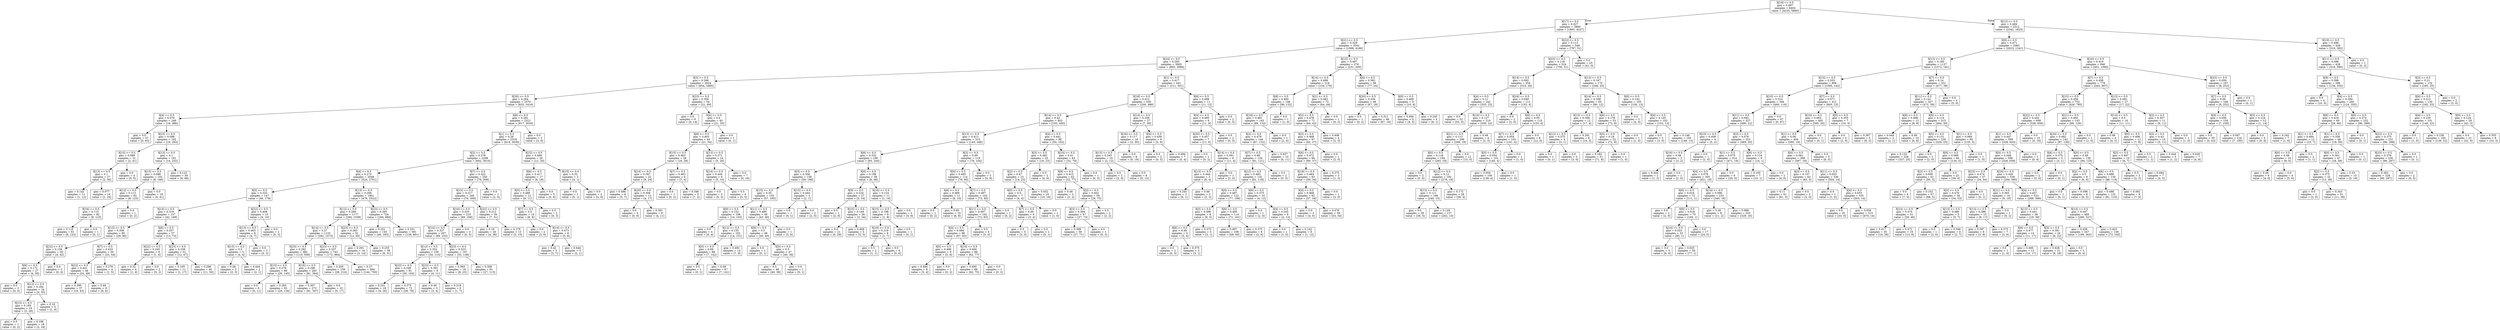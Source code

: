 digraph Tree {
node [shape=box] ;
0 [label="X[19] <= 0.5\ngini = 0.487\nsamples = 6402\nvalue = [4235, 5860]"] ;
1 [label="X[17] <= 0.5\ngini = 0.427\nsamples = 3890\nvalue = [1893, 4237]"] ;
0 -> 1 [labeldistance=2.5, labelangle=45, headlabel="True"] ;
2 [label="X[21] <= 0.5\ngini = 0.329\nsamples = 3341\nvalue = [1096, 4186]"] ;
1 -> 2 ;
3 [label="X[24] <= 0.5\ngini = 0.293\nsamples = 3065\nvalue = [865, 3986]"] ;
2 -> 3 ;
4 [label="X[3] <= 0.5\ngini = 0.266\nsamples = 2624\nvalue = [654, 3485]"] ;
3 -> 4 ;
5 [label="X[20] <= 0.5\ngini = 0.264\nsamples = 2570\nvalue = [633, 3416]"] ;
4 -> 5 ;
6 [label="X[4] <= 0.5\ngini = 0.076\nsamples = 249\nvalue = [16, 386]"] ;
5 -> 6 ;
7 [label="gini = 0.0\nsamples = 57\nvalue = [0, 93]"] ;
6 -> 7 ;
8 [label="X[23] <= 0.5\ngini = 0.098\nsamples = 192\nvalue = [16, 293]"] ;
6 -> 8 ;
9 [label="X[15] <= 0.5\ngini = 0.089\nsamples = 31\nvalue = [2, 41]"] ;
8 -> 9 ;
10 [label="X[13] <= 0.5\ngini = 0.1\nsamples = 27\nvalue = [2, 36]"] ;
9 -> 10 ;
11 [label="gini = 0.142\nsamples = 11\nvalue = [1, 12]"] ;
10 -> 11 ;
12 [label="gini = 0.077\nsamples = 16\nvalue = [1, 24]"] ;
10 -> 12 ;
13 [label="gini = 0.0\nsamples = 4\nvalue = [0, 5]"] ;
9 -> 13 ;
14 [label="X[13] <= 0.5\ngini = 0.1\nsamples = 161\nvalue = [14, 252]"] ;
8 -> 14 ;
15 [label="X[15] <= 0.5\ngini = 0.088\nsamples = 102\nvalue = [8, 166]"] ;
14 -> 15 ;
16 [label="X[12] <= 0.5\ngini = 0.113\nsamples = 83\nvalue = [8, 125]"] ;
15 -> 16 ;
17 [label="X[16] <= 0.5\ngini = 0.115\nsamples = 82\nvalue = [8, 123]"] ;
16 -> 17 ;
18 [label="gini = 0.116\nsamples = 81\nvalue = [8, 122]"] ;
17 -> 18 ;
19 [label="gini = 0.0\nsamples = 1\nvalue = [0, 1]"] ;
17 -> 19 ;
20 [label="gini = 0.0\nsamples = 1\nvalue = [0, 2]"] ;
16 -> 20 ;
21 [label="gini = 0.0\nsamples = 19\nvalue = [0, 41]"] ;
15 -> 21 ;
22 [label="gini = 0.122\nsamples = 59\nvalue = [6, 86]"] ;
14 -> 22 ;
23 [label="X[8] <= 0.5\ngini = 0.281\nsamples = 2321\nvalue = [617, 3030]"] ;
5 -> 23 ;
24 [label="X[1] <= 0.5\ngini = 0.28\nsamples = 2318\nvalue = [614, 3030]"] ;
23 -> 24 ;
25 [label="X[2] <= 0.5\ngini = 0.278\nsamples = 2298\nvalue = [602, 3010]"] ;
24 -> 25 ;
26 [label="X[4] <= 0.5\ngini = 0.272\nsamples = 2048\nvalue = [524, 2701]"] ;
25 -> 26 ;
27 [label="X[5] <= 0.5\ngini = 0.325\nsamples = 147\nvalue = [46, 179]"] ;
26 -> 27 ;
28 [label="X[14] <= 0.5\ngini = 0.319\nsamples = 137\nvalue = [42, 169]"] ;
27 -> 28 ;
29 [label="X[13] <= 0.5\ngini = 0.356\nsamples = 80\nvalue = [29, 96]"] ;
28 -> 29 ;
30 [label="X[22] <= 0.5\ngini = 0.159\nsamples = 30\nvalue = [4, 42]"] ;
29 -> 30 ;
31 [label="X[6] <= 0.5\ngini = 0.172\nsamples = 27\nvalue = [4, 38]"] ;
30 -> 31 ;
32 [label="gini = 0.0\nsamples = 3\nvalue = [0, 3]"] ;
31 -> 32 ;
33 [label="X[12] <= 0.5\ngini = 0.184\nsamples = 24\nvalue = [4, 35]"] ;
31 -> 33 ;
34 [label="X[15] <= 0.5\ngini = 0.185\nsamples = 19\nvalue = [3, 26]"] ;
33 -> 34 ;
35 [label="gini = 0.0\nsamples = 1\nvalue = [0, 2]"] ;
34 -> 35 ;
36 [label="gini = 0.198\nsamples = 18\nvalue = [3, 24]"] ;
34 -> 36 ;
37 [label="gini = 0.18\nsamples = 5\nvalue = [1, 9]"] ;
33 -> 37 ;
38 [label="gini = 0.0\nsamples = 3\nvalue = [0, 4]"] ;
30 -> 38 ;
39 [label="X[7] <= 0.5\ngini = 0.433\nsamples = 50\nvalue = [25, 54]"] ;
29 -> 39 ;
40 [label="X[22] <= 0.5\ngini = 0.441\nsamples = 46\nvalue = [24, 49]"] ;
39 -> 40 ;
41 [label="gini = 0.395\nsamples = 37\nvalue = [16, 43]"] ;
40 -> 41 ;
42 [label="gini = 0.49\nsamples = 9\nvalue = [8, 6]"] ;
40 -> 42 ;
43 [label="gini = 0.278\nsamples = 4\nvalue = [1, 5]"] ;
39 -> 43 ;
44 [label="X[6] <= 0.5\ngini = 0.257\nsamples = 57\nvalue = [13, 73]"] ;
28 -> 44 ;
45 [label="X[22] <= 0.5\ngini = 0.245\nsamples = 6\nvalue = [1, 6]"] ;
44 -> 45 ;
46 [label="gini = 0.32\nsamples = 4\nvalue = [1, 4]"] ;
45 -> 46 ;
47 [label="gini = 0.0\nsamples = 2\nvalue = [0, 2]"] ;
45 -> 47 ;
48 [label="X[23] <= 0.5\ngini = 0.258\nsamples = 51\nvalue = [12, 67]"] ;
44 -> 48 ;
49 [label="gini = 0.105\nsamples = 11\nvalue = [1, 17]"] ;
48 -> 49 ;
50 [label="gini = 0.296\nsamples = 40\nvalue = [11, 50]"] ;
48 -> 50 ;
51 [label="X[22] <= 0.5\ngini = 0.408\nsamples = 10\nvalue = [4, 10]"] ;
27 -> 51 ;
52 [label="X[13] <= 0.5\ngini = 0.463\nsamples = 8\nvalue = [4, 7]"] ;
51 -> 52 ;
53 [label="X[15] <= 0.5\ngini = 0.5\nsamples = 5\nvalue = [4, 4]"] ;
52 -> 53 ;
54 [label="gini = 0.48\nsamples = 3\nvalue = [2, 3]"] ;
53 -> 54 ;
55 [label="gini = 0.444\nsamples = 2\nvalue = [2, 1]"] ;
53 -> 55 ;
56 [label="gini = 0.0\nsamples = 3\nvalue = [0, 3]"] ;
52 -> 56 ;
57 [label="gini = 0.0\nsamples = 2\nvalue = [0, 3]"] ;
51 -> 57 ;
58 [label="X[13] <= 0.5\ngini = 0.268\nsamples = 1901\nvalue = [478, 2522]"] ;
26 -> 58 ;
59 [label="X[12] <= 0.5\ngini = 0.269\nsamples = 1177\nvalue = [294, 1538]"] ;
58 -> 59 ;
60 [label="X[14] <= 0.5\ngini = 0.27\nsamples = 1125\nvalue = [282, 1473]"] ;
59 -> 60 ;
61 [label="X[23] <= 0.5\ngini = 0.292\nsamples = 382\nvalue = [110, 509]"] ;
60 -> 61 ;
62 [label="X[15] <= 0.5\ngini = 0.278\nsamples = 99\nvalue = [29, 145]"] ;
61 -> 62 ;
63 [label="gini = 0.0\nsamples = 6\nvalue = [0, 11]"] ;
62 -> 63 ;
64 [label="gini = 0.293\nsamples = 93\nvalue = [29, 134]"] ;
62 -> 64 ;
65 [label="X[16] <= 0.5\ngini = 0.298\nsamples = 283\nvalue = [81, 364]"] ;
61 -> 65 ;
66 [label="gini = 0.307\nsamples = 273\nvalue = [81, 347]"] ;
65 -> 66 ;
67 [label="gini = 0.0\nsamples = 10\nvalue = [0, 17]"] ;
65 -> 67 ;
68 [label="X[23] <= 0.5\ngini = 0.257\nsamples = 743\nvalue = [172, 964]"] ;
60 -> 68 ;
69 [label="gini = 0.205\nsamples = 159\nvalue = [28, 214]"] ;
68 -> 69 ;
70 [label="gini = 0.27\nsamples = 584\nvalue = [144, 750]"] ;
68 -> 70 ;
71 [label="X[23] <= 0.5\ngini = 0.263\nsamples = 52\nvalue = [12, 65]"] ;
59 -> 71 ;
72 [label="gini = 0.291\nsamples = 14\nvalue = [3, 14]"] ;
71 -> 72 ;
73 [label="gini = 0.255\nsamples = 38\nvalue = [9, 51]"] ;
71 -> 73 ;
74 [label="X[23] <= 0.5\ngini = 0.265\nsamples = 724\nvalue = [184, 984]"] ;
58 -> 74 ;
75 [label="gini = 0.321\nsamples = 143\nvalue = [46, 183]"] ;
74 -> 75 ;
76 [label="gini = 0.251\nsamples = 581\nvalue = [138, 801]"] ;
74 -> 76 ;
77 [label="X[7] <= 0.5\ngini = 0.322\nsamples = 250\nvalue = [78, 309]"] ;
25 -> 77 ;
78 [label="X[15] <= 0.5\ngini = 0.317\nsamples = 249\nvalue = [76, 309]"] ;
77 -> 78 ;
79 [label="X[16] <= 0.5\ngini = 0.333\nsamples = 210\nvalue = [69, 258]"] ;
78 -> 79 ;
80 [label="X[14] <= 0.5\ngini = 0.337\nsamples = 207\nvalue = [69, 253]"] ;
79 -> 80 ;
81 [label="X[12] <= 0.5\ngini = 0.352\nsamples = 100\nvalue = [34, 115]"] ;
80 -> 81 ;
82 [label="X[23] <= 0.5\ngini = 0.348\nsamples = 91\nvalue = [30, 104]"] ;
81 -> 82 ;
83 [label="gini = 0.231\nsamples = 18\nvalue = [4, 26]"] ;
82 -> 83 ;
84 [label="gini = 0.375\nsamples = 73\nvalue = [26, 78]"] ;
82 -> 84 ;
85 [label="X[23] <= 0.5\ngini = 0.391\nsamples = 9\nvalue = [4, 11]"] ;
81 -> 85 ;
86 [label="gini = 0.49\nsamples = 3\nvalue = [3, 4]"] ;
85 -> 86 ;
87 [label="gini = 0.219\nsamples = 6\nvalue = [1, 7]"] ;
85 -> 87 ;
88 [label="X[23] <= 0.5\ngini = 0.323\nsamples = 107\nvalue = [35, 138]"] ;
80 -> 88 ;
89 [label="gini = 0.383\nsamples = 16\nvalue = [8, 23]"] ;
88 -> 89 ;
90 [label="gini = 0.308\nsamples = 91\nvalue = [27, 115]"] ;
88 -> 90 ;
91 [label="gini = 0.0\nsamples = 3\nvalue = [0, 5]"] ;
79 -> 91 ;
92 [label="X[22] <= 0.5\ngini = 0.212\nsamples = 39\nvalue = [7, 51]"] ;
78 -> 92 ;
93 [label="gini = 0.18\nsamples = 26\nvalue = [4, 36]"] ;
92 -> 93 ;
94 [label="gini = 0.278\nsamples = 13\nvalue = [3, 15]"] ;
92 -> 94 ;
95 [label="gini = 0.0\nsamples = 1\nvalue = [2, 0]"] ;
77 -> 95 ;
96 [label="X[22] <= 0.5\ngini = 0.469\nsamples = 20\nvalue = [12, 20]"] ;
24 -> 96 ;
97 [label="X[6] <= 0.5\ngini = 0.417\nsamples = 17\nvalue = [8, 19]"] ;
96 -> 97 ;
98 [label="X[5] <= 0.5\ngini = 0.488\nsamples = 12\nvalue = [8, 11]"] ;
97 -> 98 ;
99 [label="X[7] <= 0.5\ngini = 0.5\nsamples = 10\nvalue = [8, 8]"] ;
98 -> 99 ;
100 [label="gini = 0.0\nsamples = 2\nvalue = [3, 0]"] ;
99 -> 100 ;
101 [label="X[14] <= 0.5\ngini = 0.473\nsamples = 8\nvalue = [5, 8]"] ;
99 -> 101 ;
102 [label="gini = 0.42\nsamples = 5\nvalue = [3, 7]"] ;
101 -> 102 ;
103 [label="gini = 0.444\nsamples = 3\nvalue = [2, 1]"] ;
101 -> 103 ;
104 [label="gini = 0.0\nsamples = 2\nvalue = [0, 3]"] ;
98 -> 104 ;
105 [label="gini = 0.0\nsamples = 5\nvalue = [0, 8]"] ;
97 -> 105 ;
106 [label="X[15] <= 0.5\ngini = 0.32\nsamples = 3\nvalue = [4, 1]"] ;
96 -> 106 ;
107 [label="gini = 0.0\nsamples = 1\nvalue = [0, 1]"] ;
106 -> 107 ;
108 [label="gini = 0.0\nsamples = 2\nvalue = [4, 0]"] ;
106 -> 108 ;
109 [label="gini = 0.0\nsamples = 3\nvalue = [3, 0]"] ;
23 -> 109 ;
110 [label="X[23] <= 0.5\ngini = 0.358\nsamples = 54\nvalue = [21, 69]"] ;
4 -> 110 ;
111 [label="gini = 0.0\nsamples = 9\nvalue = [0, 14]"] ;
110 -> 111 ;
112 [label="X[4] <= 0.5\ngini = 0.4\nsamples = 45\nvalue = [21, 55]"] ;
110 -> 112 ;
113 [label="X[6] <= 0.5\ngini = 0.403\nsamples = 44\nvalue = [21, 54]"] ;
112 -> 113 ;
114 [label="X[15] <= 0.5\ngini = 0.463\nsamples = 28\nvalue = [16, 28]"] ;
113 -> 114 ;
115 [label="X[14] <= 0.5\ngini = 0.397\nsamples = 22\nvalue = [9, 24]"] ;
114 -> 115 ;
116 [label="gini = 0.486\nsamples = 9\nvalue = [5, 7]"] ;
115 -> 116 ;
117 [label="X[20] <= 0.5\ngini = 0.308\nsamples = 13\nvalue = [4, 17]"] ;
115 -> 117 ;
118 [label="gini = 0.0\nsamples = 4\nvalue = [0, 6]"] ;
117 -> 118 ;
119 [label="gini = 0.391\nsamples = 9\nvalue = [4, 11]"] ;
117 -> 119 ;
120 [label="X[7] <= 0.5\ngini = 0.463\nsamples = 6\nvalue = [7, 4]"] ;
114 -> 120 ;
121 [label="gini = 0.0\nsamples = 1\nvalue = [0, 2]"] ;
120 -> 121 ;
122 [label="gini = 0.346\nsamples = 5\nvalue = [7, 2]"] ;
120 -> 122 ;
123 [label="X[13] <= 0.5\ngini = 0.271\nsamples = 16\nvalue = [5, 26]"] ;
113 -> 123 ;
124 [label="X[14] <= 0.5\ngini = 0.444\nsamples = 9\nvalue = [5, 10]"] ;
123 -> 124 ;
125 [label="gini = 0.0\nsamples = 3\nvalue = [0, 5]"] ;
124 -> 125 ;
126 [label="gini = 0.5\nsamples = 6\nvalue = [5, 5]"] ;
124 -> 126 ;
127 [label="gini = 0.0\nsamples = 7\nvalue = [0, 16]"] ;
123 -> 127 ;
128 [label="gini = 0.0\nsamples = 1\nvalue = [0, 1]"] ;
112 -> 128 ;
129 [label="X[1] <= 0.5\ngini = 0.417\nsamples = 441\nvalue = [211, 501]"] ;
3 -> 129 ;
130 [label="X[18] <= 0.5\ngini = 0.412\nsamples = 430\nvalue = [200, 489]"] ;
129 -> 130 ;
131 [label="X[14] <= 0.5\ngini = 0.42\nsamples = 403\nvalue = [193, 450]"] ;
130 -> 131 ;
132 [label="X[13] <= 0.5\ngini = 0.413\nsamples = 315\nvalue = [143, 348]"] ;
131 -> 132 ;
133 [label="X[6] <= 0.5\ngini = 0.332\nsamples = 196\nvalue = [65, 244]"] ;
132 -> 133 ;
134 [label="X[3] <= 0.5\ngini = 0.356\nsamples = 158\nvalue = [59, 196]"] ;
133 -> 134 ;
135 [label="X[15] <= 0.5\ngini = 0.35\nsamples = 155\nvalue = [57, 195]"] ;
134 -> 135 ;
136 [label="X[9] <= 0.5\ngini = 0.152\nsamples = 106\nvalue = [14, 155]"] ;
135 -> 136 ;
137 [label="gini = 0.0\nsamples = 4\nvalue = [0, 4]"] ;
136 -> 137 ;
138 [label="X[12] <= 0.5\ngini = 0.155\nsamples = 102\nvalue = [14, 151]"] ;
136 -> 138 ;
139 [label="X[0] <= 0.5\ngini = 0.09\nsamples = 88\nvalue = [7, 142]"] ;
138 -> 139 ;
140 [label="gini = 0.0\nsamples = 1\nvalue = [0, 1]"] ;
139 -> 140 ;
141 [label="gini = 0.09\nsamples = 87\nvalue = [7, 141]"] ;
139 -> 141 ;
142 [label="gini = 0.492\nsamples = 14\nvalue = [7, 9]"] ;
138 -> 142 ;
143 [label="X[11] <= 0.5\ngini = 0.499\nsamples = 49\nvalue = [43, 40]"] ;
135 -> 143 ;
144 [label="X[9] <= 0.5\ngini = 0.5\nsamples = 48\nvalue = [40, 40]"] ;
143 -> 144 ;
145 [label="gini = 0.0\nsamples = 1\nvalue = [0, 1]"] ;
144 -> 145 ;
146 [label="X[5] <= 0.5\ngini = 0.5\nsamples = 47\nvalue = [40, 39]"] ;
144 -> 146 ;
147 [label="gini = 0.5\nsamples = 46\nvalue = [40, 38]"] ;
146 -> 147 ;
148 [label="gini = 0.0\nsamples = 1\nvalue = [0, 1]"] ;
146 -> 148 ;
149 [label="gini = 0.0\nsamples = 1\nvalue = [3, 0]"] ;
143 -> 149 ;
150 [label="X[15] <= 0.5\ngini = 0.444\nsamples = 3\nvalue = [2, 1]"] ;
134 -> 150 ;
151 [label="gini = 0.0\nsamples = 1\nvalue = [0, 1]"] ;
150 -> 151 ;
152 [label="gini = 0.0\nsamples = 2\nvalue = [2, 0]"] ;
150 -> 152 ;
153 [label="X[0] <= 0.5\ngini = 0.198\nsamples = 38\nvalue = [6, 48]"] ;
133 -> 153 ;
154 [label="X[9] <= 0.5\ngini = 0.224\nsamples = 27\nvalue = [5, 34]"] ;
153 -> 154 ;
155 [label="gini = 0.0\nsamples = 1\nvalue = [2, 0]"] ;
154 -> 155 ;
156 [label="X[15] <= 0.5\ngini = 0.149\nsamples = 26\nvalue = [3, 34]"] ;
154 -> 156 ;
157 [label="gini = 0.0\nsamples = 21\nvalue = [0, 29]"] ;
156 -> 157 ;
158 [label="gini = 0.469\nsamples = 5\nvalue = [3, 5]"] ;
156 -> 158 ;
159 [label="X[10] <= 0.5\ngini = 0.124\nsamples = 11\nvalue = [1, 14]"] ;
153 -> 159 ;
160 [label="X[15] <= 0.5\ngini = 0.198\nsamples = 9\nvalue = [1, 8]"] ;
159 -> 160 ;
161 [label="X[16] <= 0.5\ngini = 0.219\nsamples = 8\nvalue = [1, 7]"] ;
160 -> 161 ;
162 [label="gini = 0.5\nsamples = 2\nvalue = [1, 1]"] ;
161 -> 162 ;
163 [label="gini = 0.0\nsamples = 6\nvalue = [0, 6]"] ;
161 -> 163 ;
164 [label="gini = 0.0\nsamples = 1\nvalue = [0, 1]"] ;
160 -> 164 ;
165 [label="gini = 0.0\nsamples = 2\nvalue = [0, 6]"] ;
159 -> 165 ;
166 [label="X[3] <= 0.5\ngini = 0.49\nsamples = 119\nvalue = [78, 104]"] ;
132 -> 166 ;
167 [label="X[0] <= 0.5\ngini = 0.495\nsamples = 114\nvalue = [78, 95]"] ;
166 -> 167 ;
168 [label="X[6] <= 0.5\ngini = 0.469\nsamples = 11\nvalue = [6, 10]"] ;
167 -> 168 ;
169 [label="gini = 0.0\nsamples = 1\nvalue = [0, 2]"] ;
168 -> 169 ;
170 [label="gini = 0.49\nsamples = 10\nvalue = [6, 8]"] ;
168 -> 170 ;
171 [label="X[7] <= 0.5\ngini = 0.497\nsamples = 103\nvalue = [72, 85]"] ;
167 -> 171 ;
172 [label="X[11] <= 0.5\ngini = 0.497\nsamples = 102\nvalue = [72, 83]"] ;
171 -> 172 ;
173 [label="X[4] <= 0.5\ngini = 0.494\nsamples = 98\nvalue = [67, 83]"] ;
172 -> 173 ;
174 [label="X[5] <= 0.5\ngini = 0.496\nsamples = 9\nvalue = [5, 6]"] ;
173 -> 174 ;
175 [label="gini = 0.494\nsamples = 8\nvalue = [5, 4]"] ;
174 -> 175 ;
176 [label="gini = 0.0\nsamples = 1\nvalue = [0, 2]"] ;
174 -> 176 ;
177 [label="X[10] <= 0.5\ngini = 0.494\nsamples = 89\nvalue = [62, 77]"] ;
173 -> 177 ;
178 [label="gini = 0.495\nsamples = 88\nvalue = [62, 75]"] ;
177 -> 178 ;
179 [label="gini = 0.0\nsamples = 1\nvalue = [0, 2]"] ;
177 -> 179 ;
180 [label="gini = 0.0\nsamples = 4\nvalue = [5, 0]"] ;
172 -> 180 ;
181 [label="gini = 0.0\nsamples = 1\nvalue = [0, 2]"] ;
171 -> 181 ;
182 [label="gini = 0.0\nsamples = 5\nvalue = [0, 9]"] ;
166 -> 182 ;
183 [label="X[4] <= 0.5\ngini = 0.441\nsamples = 88\nvalue = [50, 102]"] ;
131 -> 183 ;
184 [label="X[3] <= 0.5\ngini = 0.493\nsamples = 25\nvalue = [18, 23]"] ;
183 -> 184 ;
185 [label="X[2] <= 0.5\ngini = 0.47\nsamples = 23\nvalue = [14, 23]"] ;
184 -> 185 ;
186 [label="X[5] <= 0.5\ngini = 0.5\nsamples = 7\nvalue = [4, 4]"] ;
185 -> 186 ;
187 [label="X[7] <= 0.5\ngini = 0.49\nsamples = 6\nvalue = [3, 4]"] ;
186 -> 187 ;
188 [label="gini = 0.5\nsamples = 5\nvalue = [3, 3]"] ;
187 -> 188 ;
189 [label="gini = 0.0\nsamples = 1\nvalue = [0, 1]"] ;
187 -> 189 ;
190 [label="gini = 0.0\nsamples = 1\nvalue = [1, 0]"] ;
186 -> 190 ;
191 [label="gini = 0.452\nsamples = 16\nvalue = [10, 19]"] ;
185 -> 191 ;
192 [label="gini = 0.0\nsamples = 2\nvalue = [4, 0]"] ;
184 -> 192 ;
193 [label="X[10] <= 0.5\ngini = 0.41\nsamples = 63\nvalue = [32, 79]"] ;
183 -> 193 ;
194 [label="X[9] <= 0.5\ngini = 0.415\nsamples = 62\nvalue = [32, 77]"] ;
193 -> 194 ;
195 [label="gini = 0.48\nsamples = 3\nvalue = [3, 2]"] ;
194 -> 195 ;
196 [label="X[2] <= 0.5\ngini = 0.402\nsamples = 59\nvalue = [29, 75]"] ;
194 -> 196 ;
197 [label="X[3] <= 0.5\ngini = 0.394\nsamples = 57\nvalue = [27, 73]"] ;
196 -> 197 ;
198 [label="gini = 0.399\nsamples = 56\nvalue = [27, 71]"] ;
197 -> 198 ;
199 [label="gini = 0.0\nsamples = 1\nvalue = [0, 2]"] ;
197 -> 199 ;
200 [label="gini = 0.5\nsamples = 2\nvalue = [2, 2]"] ;
196 -> 200 ;
201 [label="gini = 0.0\nsamples = 1\nvalue = [0, 2]"] ;
193 -> 201 ;
202 [label="X[14] <= 0.5\ngini = 0.258\nsamples = 27\nvalue = [7, 39]"] ;
130 -> 202 ;
203 [label="X[16] <= 0.5\ngini = 0.117\nsamples = 18\nvalue = [2, 30]"] ;
202 -> 203 ;
204 [label="X[13] <= 0.5\ngini = 0.245\nsamples = 10\nvalue = [2, 12]"] ;
203 -> 204 ;
205 [label="gini = 0.0\nsamples = 2\nvalue = [2, 0]"] ;
204 -> 205 ;
206 [label="gini = 0.0\nsamples = 8\nvalue = [0, 12]"] ;
204 -> 206 ;
207 [label="gini = 0.0\nsamples = 8\nvalue = [0, 18]"] ;
203 -> 207 ;
208 [label="X[4] <= 0.5\ngini = 0.459\nsamples = 9\nvalue = [5, 9]"] ;
202 -> 208 ;
209 [label="gini = 0.0\nsamples = 2\nvalue = [0, 5]"] ;
208 -> 209 ;
210 [label="gini = 0.494\nsamples = 7\nvalue = [5, 4]"] ;
208 -> 210 ;
211 [label="X[6] <= 0.5\ngini = 0.499\nsamples = 11\nvalue = [11, 12]"] ;
129 -> 211 ;
212 [label="X[4] <= 0.5\ngini = 0.495\nsamples = 9\nvalue = [11, 9]"] ;
211 -> 212 ;
213 [label="X[20] <= 0.5\ngini = 0.457\nsamples = 7\nvalue = [11, 6]"] ;
212 -> 213 ;
214 [label="gini = 0.0\nsamples = 1\nvalue = [0, 2]"] ;
213 -> 214 ;
215 [label="X[14] <= 0.5\ngini = 0.391\nsamples = 6\nvalue = [11, 4]"] ;
213 -> 215 ;
216 [label="X[13] <= 0.5\ngini = 0.444\nsamples = 5\nvalue = [8, 4]"] ;
215 -> 216 ;
217 [label="gini = 0.245\nsamples = 3\nvalue = [6, 1]"] ;
216 -> 217 ;
218 [label="gini = 0.48\nsamples = 2\nvalue = [2, 3]"] ;
216 -> 218 ;
219 [label="gini = 0.0\nsamples = 1\nvalue = [3, 0]"] ;
215 -> 219 ;
220 [label="gini = 0.0\nsamples = 2\nvalue = [0, 3]"] ;
212 -> 220 ;
221 [label="gini = 0.0\nsamples = 2\nvalue = [0, 3]"] ;
211 -> 221 ;
222 [label="X[15] <= 0.5\ngini = 0.497\nsamples = 276\nvalue = [231, 200]"] ;
2 -> 222 ;
223 [label="X[14] <= 0.5\ngini = 0.498\nsamples = 218\nvalue = [154, 176]"] ;
222 -> 223 ;
224 [label="X[8] <= 0.5\ngini = 0.482\nsamples = 146\nvalue = [90, 132]"] ;
223 -> 224 ;
225 [label="X[18] <= 0.5\ngini = 0.481\nsamples = 145\nvalue = [89, 132]"] ;
224 -> 225 ;
226 [label="X[2] <= 0.5\ngini = 0.479\nsamples = 144\nvalue = [87, 132]"] ;
225 -> 226 ;
227 [label="X[7] <= 0.5\ngini = 0.48\nsamples = 134\nvalue = [81, 121]"] ;
226 -> 227 ;
228 [label="X[12] <= 0.5\ngini = 0.483\nsamples = 132\nvalue = [81, 118]"] ;
227 -> 228 ;
229 [label="X[0] <= 0.5\ngini = 0.487\nsamples = 122\nvalue = [77, 106]"] ;
228 -> 229 ;
230 [label="X[3] <= 0.5\ngini = 0.496\nsamples = 8\nvalue = [6, 5]"] ;
229 -> 230 ;
231 [label="X[6] <= 0.5\ngini = 0.49\nsamples = 5\nvalue = [3, 4]"] ;
230 -> 231 ;
232 [label="gini = 0.0\nsamples = 2\nvalue = [0, 3]"] ;
231 -> 232 ;
233 [label="gini = 0.375\nsamples = 3\nvalue = [3, 1]"] ;
231 -> 233 ;
234 [label="gini = 0.375\nsamples = 3\nvalue = [3, 1]"] ;
230 -> 234 ;
235 [label="X[6] <= 0.5\ngini = 0.485\nsamples = 114\nvalue = [71, 101]"] ;
229 -> 235 ;
236 [label="gini = 0.487\nsamples = 108\nvalue = [69, 95]"] ;
235 -> 236 ;
237 [label="gini = 0.375\nsamples = 6\nvalue = [2, 6]"] ;
235 -> 237 ;
238 [label="X[0] <= 0.5\ngini = 0.375\nsamples = 10\nvalue = [4, 12]"] ;
228 -> 238 ;
239 [label="gini = 0.0\nsamples = 1\nvalue = [2, 0]"] ;
238 -> 239 ;
240 [label="X[4] <= 0.5\ngini = 0.245\nsamples = 9\nvalue = [2, 12]"] ;
238 -> 240 ;
241 [label="gini = 0.0\nsamples = 1\nvalue = [1, 0]"] ;
240 -> 241 ;
242 [label="gini = 0.142\nsamples = 8\nvalue = [1, 12]"] ;
240 -> 242 ;
243 [label="gini = 0.0\nsamples = 2\nvalue = [0, 3]"] ;
227 -> 243 ;
244 [label="gini = 0.457\nsamples = 10\nvalue = [6, 11]"] ;
226 -> 244 ;
245 [label="gini = 0.0\nsamples = 1\nvalue = [2, 0]"] ;
225 -> 245 ;
246 [label="gini = 0.0\nsamples = 1\nvalue = [1, 0]"] ;
224 -> 246 ;
247 [label="X[1] <= 0.5\ngini = 0.483\nsamples = 72\nvalue = [64, 44]"] ;
223 -> 247 ;
248 [label="X[2] <= 0.5\ngini = 0.478\nsamples = 71\nvalue = [64, 42]"] ;
247 -> 248 ;
249 [label="X[3] <= 0.5\ngini = 0.468\nsamples = 67\nvalue = [62, 37]"] ;
248 -> 249 ;
250 [label="X[6] <= 0.5\ngini = 0.472\nsamples = 66\nvalue = [60, 37]"] ;
249 -> 250 ;
251 [label="X[18] <= 0.5\ngini = 0.464\nsamples = 63\nvalue = [59, 34]"] ;
250 -> 251 ;
252 [label="X[4] <= 0.5\ngini = 0.468\nsamples = 62\nvalue = [57, 34]"] ;
251 -> 252 ;
253 [label="gini = 0.0\nsamples = 3\nvalue = [4, 0]"] ;
252 -> 253 ;
254 [label="gini = 0.476\nsamples = 59\nvalue = [53, 34]"] ;
252 -> 254 ;
255 [label="gini = 0.0\nsamples = 1\nvalue = [2, 0]"] ;
251 -> 255 ;
256 [label="gini = 0.375\nsamples = 3\nvalue = [1, 3]"] ;
250 -> 256 ;
257 [label="gini = 0.0\nsamples = 1\nvalue = [2, 0]"] ;
249 -> 257 ;
258 [label="gini = 0.408\nsamples = 4\nvalue = [2, 5]"] ;
248 -> 258 ;
259 [label="gini = 0.0\nsamples = 1\nvalue = [0, 2]"] ;
247 -> 259 ;
260 [label="X[6] <= 0.5\ngini = 0.362\nsamples = 58\nvalue = [77, 24]"] ;
222 -> 260 ;
261 [label="X[20] <= 0.5\ngini = 0.334\nsamples = 49\nvalue = [67, 18]"] ;
260 -> 261 ;
262 [label="gini = 0.0\nsamples = 1\nvalue = [0, 2]"] ;
261 -> 262 ;
263 [label="gini = 0.311\nsamples = 48\nvalue = [67, 16]"] ;
261 -> 263 ;
264 [label="X[0] <= 0.5\ngini = 0.469\nsamples = 9\nvalue = [10, 6]"] ;
260 -> 264 ;
265 [label="gini = 0.494\nsamples = 5\nvalue = [4, 5]"] ;
264 -> 265 ;
266 [label="gini = 0.245\nsamples = 4\nvalue = [6, 1]"] ;
264 -> 266 ;
267 [label="X[22] <= 0.5\ngini = 0.113\nsamples = 549\nvalue = [797, 51]"] ;
1 -> 267 ;
268 [label="X[23] <= 0.5\ngini = 0.118\nsamples = 524\nvalue = [756, 51]"] ;
267 -> 268 ;
269 [label="X[14] <= 0.5\ngini = 0.092\nsamples = 354\nvalue = [510, 26]"] ;
268 -> 269 ;
270 [label="X[4] <= 0.5\ngini = 0.11\nsamples = 242\nvalue = [355, 22]"] ;
269 -> 270 ;
271 [label="gini = 0.0\nsamples = 32\nvalue = [55, 0]"] ;
270 -> 271 ;
272 [label="X[16] <= 0.5\ngini = 0.127\nsamples = 210\nvalue = [300, 22]"] ;
270 -> 272 ;
273 [label="X[21] <= 0.5\ngini = 0.113\nsamples = 206\nvalue = [298, 19]"] ;
272 -> 273 ;
274 [label="X[0] <= 0.5\ngini = 0.118\nsamples = 194\nvalue = [283, 19]"] ;
273 -> 274 ;
275 [label="gini = 0.0\nsamples = 2\nvalue = [5, 0]"] ;
274 -> 275 ;
276 [label="X[12] <= 0.5\ngini = 0.12\nsamples = 192\nvalue = [278, 19]"] ;
274 -> 276 ;
277 [label="X[13] <= 0.5\ngini = 0.111\nsamples = 166\nvalue = [240, 15]"] ;
276 -> 277 ;
278 [label="gini = 0.0\nsamples = 29\nvalue = [38, 0]"] ;
277 -> 278 ;
279 [label="gini = 0.129\nsamples = 137\nvalue = [202, 15]"] ;
277 -> 279 ;
280 [label="gini = 0.172\nsamples = 26\nvalue = [38, 4]"] ;
276 -> 280 ;
281 [label="gini = 0.0\nsamples = 12\nvalue = [15, 0]"] ;
273 -> 281 ;
282 [label="gini = 0.48\nsamples = 4\nvalue = [2, 3]"] ;
272 -> 282 ;
283 [label="X[24] <= 0.5\ngini = 0.049\nsamples = 112\nvalue = [155, 4]"] ;
269 -> 283 ;
284 [label="gini = 0.0\nsamples = 2\nvalue = [2, 0]"] ;
283 -> 284 ;
285 [label="X[6] <= 0.5\ngini = 0.05\nsamples = 110\nvalue = [153, 4]"] ;
283 -> 285 ;
286 [label="X[7] <= 0.5\ngini = 0.054\nsamples = 102\nvalue = [141, 4]"] ;
285 -> 286 ;
287 [label="X[5] <= 0.5\ngini = 0.054\nsamples = 101\nvalue = [140, 4]"] ;
286 -> 287 ;
288 [label="gini = 0.054\nsamples = 100\nvalue = [139, 4]"] ;
287 -> 288 ;
289 [label="gini = 0.0\nsamples = 1\nvalue = [1, 0]"] ;
287 -> 289 ;
290 [label="gini = 0.0\nsamples = 1\nvalue = [1, 0]"] ;
286 -> 290 ;
291 [label="gini = 0.0\nsamples = 8\nvalue = [12, 0]"] ;
285 -> 291 ;
292 [label="X[13] <= 0.5\ngini = 0.167\nsamples = 170\nvalue = [246, 25]"] ;
268 -> 292 ;
293 [label="X[14] <= 0.5\ngini = 0.208\nsamples = 65\nvalue = [90, 12]"] ;
292 -> 293 ;
294 [label="X[15] <= 0.5\ngini = 0.308\nsamples = 12\nvalue = [17, 4]"] ;
293 -> 294 ;
295 [label="X[12] <= 0.5\ngini = 0.375\nsamples = 4\nvalue = [3, 1]"] ;
294 -> 295 ;
296 [label="gini = 0.0\nsamples = 1\nvalue = [0, 1]"] ;
295 -> 296 ;
297 [label="gini = 0.0\nsamples = 3\nvalue = [3, 0]"] ;
295 -> 297 ;
298 [label="gini = 0.291\nsamples = 8\nvalue = [14, 3]"] ;
294 -> 298 ;
299 [label="X[6] <= 0.5\ngini = 0.178\nsamples = 53\nvalue = [73, 8]"] ;
293 -> 299 ;
300 [label="X[5] <= 0.5\ngini = 0.18\nsamples = 52\nvalue = [72, 8]"] ;
299 -> 300 ;
301 [label="gini = 0.182\nsamples = 51\nvalue = [71, 8]"] ;
300 -> 301 ;
302 [label="gini = 0.0\nsamples = 1\nvalue = [1, 0]"] ;
300 -> 302 ;
303 [label="gini = 0.0\nsamples = 1\nvalue = [1, 0]"] ;
299 -> 303 ;
304 [label="X[0] <= 0.5\ngini = 0.142\nsamples = 105\nvalue = [156, 13]"] ;
292 -> 304 ;
305 [label="gini = 0.0\nsamples = 3\nvalue = [4, 0]"] ;
304 -> 305 ;
306 [label="X[4] <= 0.5\ngini = 0.145\nsamples = 102\nvalue = [152, 13]"] ;
304 -> 306 ;
307 [label="gini = 0.0\nsamples = 2\nvalue = [3, 0]"] ;
306 -> 307 ;
308 [label="gini = 0.148\nsamples = 100\nvalue = [149, 13]"] ;
306 -> 308 ;
309 [label="gini = 0.0\nsamples = 25\nvalue = [41, 0]"] ;
267 -> 309 ;
310 [label="X[12] <= 0.5\ngini = 0.484\nsamples = 2512\nvalue = [2342, 1623]"] ;
0 -> 310 [labeldistance=2.5, labelangle=-45, headlabel="False"] ;
311 [label="X[9] <= 0.5\ngini = 0.471\nsamples = 2083\nvalue = [2023, 1241]"] ;
310 -> 311 ;
312 [label="X[13] <= 0.5\ngini = 0.185\nsamples = 1137\nvalue = [1572, 181]"] ;
311 -> 312 ;
313 [label="X[15] <= 0.5\ngini = 0.203\nsamples = 806\nvalue = [1095, 142]"] ;
312 -> 313 ;
314 [label="X[10] <= 0.5\ngini = 0.314\nsamples = 394\nvalue = [490, 119]"] ;
313 -> 314 ;
315 [label="X[11] <= 0.5\ngini = 0.082\nsamples = 327\nvalue = [490, 22]"] ;
314 -> 315 ;
316 [label="X[23] <= 0.5\ngini = 0.408\nsamples = 4\nvalue = [5, 2]"] ;
315 -> 316 ;
317 [label="X[16] <= 0.5\ngini = 0.48\nsamples = 3\nvalue = [3, 2]"] ;
316 -> 317 ;
318 [label="gini = 0.444\nsamples = 2\nvalue = [1, 2]"] ;
317 -> 318 ;
319 [label="gini = 0.0\nsamples = 1\nvalue = [2, 0]"] ;
317 -> 319 ;
320 [label="gini = 0.0\nsamples = 1\nvalue = [2, 0]"] ;
316 -> 320 ;
321 [label="X[3] <= 0.5\ngini = 0.076\nsamples = 323\nvalue = [485, 20]"] ;
315 -> 321 ;
322 [label="X[1] <= 0.5\ngini = 0.075\nsamples = 314\nvalue = [471, 19]"] ;
321 -> 322 ;
323 [label="X[4] <= 0.5\ngini = 0.078\nsamples = 305\nvalue = [451, 19]"] ;
322 -> 323 ;
324 [label="X[6] <= 0.5\ngini = 0.018\nsamples = 72\nvalue = [111, 1]"] ;
323 -> 324 ;
325 [label="gini = 0.0\nsamples = 2\nvalue = [2, 0]"] ;
324 -> 325 ;
326 [label="X[0] <= 0.5\ngini = 0.018\nsamples = 70\nvalue = [109, 1]"] ;
324 -> 326 ;
327 [label="X[14] <= 0.5\ngini = 0.023\nsamples = 53\nvalue = [85, 1]"] ;
326 -> 327 ;
328 [label="gini = 0.0\nsamples = 3\nvalue = [8, 0]"] ;
327 -> 328 ;
329 [label="gini = 0.025\nsamples = 50\nvalue = [77, 1]"] ;
327 -> 329 ;
330 [label="gini = 0.0\nsamples = 17\nvalue = [24, 0]"] ;
326 -> 330 ;
331 [label="X[14] <= 0.5\ngini = 0.096\nsamples = 233\nvalue = [340, 18]"] ;
323 -> 331 ;
332 [label="gini = 0.26\nsamples = 8\nvalue = [11, 2]"] ;
331 -> 332 ;
333 [label="gini = 0.088\nsamples = 225\nvalue = [329, 16]"] ;
331 -> 333 ;
334 [label="gini = 0.0\nsamples = 9\nvalue = [20, 0]"] ;
322 -> 334 ;
335 [label="X[6] <= 0.5\ngini = 0.124\nsamples = 9\nvalue = [14, 1]"] ;
321 -> 335 ;
336 [label="gini = 0.165\nsamples = 7\nvalue = [10, 1]"] ;
335 -> 336 ;
337 [label="gini = 0.0\nsamples = 2\nvalue = [4, 0]"] ;
335 -> 337 ;
338 [label="gini = 0.0\nsamples = 67\nvalue = [0, 97]"] ;
314 -> 338 ;
339 [label="X[7] <= 0.5\ngini = 0.071\nsamples = 412\nvalue = [605, 23]"] ;
313 -> 339 ;
340 [label="X[10] <= 0.5\ngini = 0.063\nsamples = 405\nvalue = [595, 20]"] ;
339 -> 340 ;
341 [label="X[1] <= 0.5\ngini = 0.06\nsamples = 404\nvalue = [595, 19]"] ;
340 -> 341 ;
342 [label="X[0] <= 0.5\ngini = 0.061\nsamples = 399\nvalue = [587, 19]"] ;
341 -> 342 ;
343 [label="X[3] <= 0.5\ngini = 0.107\nsamples = 63\nvalue = [83, 5]"] ;
342 -> 343 ;
344 [label="gini = 0.11\nsamples = 61\nvalue = [81, 5]"] ;
343 -> 344 ;
345 [label="gini = 0.0\nsamples = 2\nvalue = [2, 0]"] ;
343 -> 345 ;
346 [label="X[11] <= 0.5\ngini = 0.053\nsamples = 336\nvalue = [504, 14]"] ;
342 -> 346 ;
347 [label="gini = 0.0\nsamples = 1\nvalue = [1, 0]"] ;
346 -> 347 ;
348 [label="X[4] <= 0.5\ngini = 0.053\nsamples = 335\nvalue = [503, 14]"] ;
346 -> 348 ;
349 [label="gini = 0.0\nsamples = 20\nvalue = [33, 0]"] ;
348 -> 349 ;
350 [label="gini = 0.056\nsamples = 315\nvalue = [470, 14]"] ;
348 -> 350 ;
351 [label="gini = 0.0\nsamples = 5\nvalue = [8, 0]"] ;
341 -> 351 ;
352 [label="gini = 0.0\nsamples = 1\nvalue = [0, 1]"] ;
340 -> 352 ;
353 [label="X[0] <= 0.5\ngini = 0.355\nsamples = 7\nvalue = [10, 3]"] ;
339 -> 353 ;
354 [label="gini = 0.0\nsamples = 2\nvalue = [2, 0]"] ;
353 -> 354 ;
355 [label="gini = 0.397\nsamples = 5\nvalue = [8, 3]"] ;
353 -> 355 ;
356 [label="X[7] <= 0.5\ngini = 0.14\nsamples = 331\nvalue = [477, 39]"] ;
312 -> 356 ;
357 [label="X[11] <= 0.5\ngini = 0.141\nsamples = 327\nvalue = [472, 39]"] ;
356 -> 357 ;
358 [label="X[8] <= 0.5\ngini = 0.498\nsamples = 12\nvalue = [8, 9]"] ;
357 -> 358 ;
359 [label="gini = 0.444\nsamples = 2\nvalue = [2, 1]"] ;
358 -> 359 ;
360 [label="gini = 0.49\nsamples = 10\nvalue = [6, 8]"] ;
358 -> 360 ;
361 [label="X[6] <= 0.5\ngini = 0.114\nsamples = 315\nvalue = [464, 30]"] ;
357 -> 361 ;
362 [label="X[5] <= 0.5\ngini = 0.131\nsamples = 230\nvalue = [329, 25]"] ;
361 -> 362 ;
363 [label="gini = 0.132\nsamples = 228\nvalue = [327, 25]"] ;
362 -> 363 ;
364 [label="gini = 0.0\nsamples = 2\nvalue = [2, 0]"] ;
362 -> 364 ;
365 [label="X[1] <= 0.5\ngini = 0.069\nsamples = 85\nvalue = [135, 5]"] ;
361 -> 365 ;
366 [label="X[0] <= 0.5\ngini = 0.069\nsamples = 84\nvalue = [134, 5]"] ;
365 -> 366 ;
367 [label="X[2] <= 0.5\ngini = 0.095\nsamples = 61\nvalue = [95, 5]"] ;
366 -> 367 ;
368 [label="gini = 0.0\nsamples = 4\nvalue = [7, 0]"] ;
367 -> 368 ;
369 [label="gini = 0.102\nsamples = 57\nvalue = [88, 5]"] ;
367 -> 369 ;
370 [label="gini = 0.0\nsamples = 23\nvalue = [39, 0]"] ;
366 -> 370 ;
371 [label="gini = 0.0\nsamples = 1\nvalue = [1, 0]"] ;
365 -> 371 ;
372 [label="gini = 0.0\nsamples = 4\nvalue = [5, 0]"] ;
356 -> 372 ;
373 [label="X[16] <= 0.5\ngini = 0.419\nsamples = 946\nvalue = [451, 1060]"] ;
311 -> 373 ;
374 [label="X[7] <= 0.5\ngini = 0.458\nsamples = 779\nvalue = [443, 807]"] ;
373 -> 374 ;
375 [label="X[15] <= 0.5\ngini = 0.456\nsamples = 752\nvalue = [426, 785]"] ;
374 -> 375 ;
376 [label="X[22] <= 0.5\ngini = 0.444\nsamples = 609\nvalue = [328, 659]"] ;
375 -> 376 ;
377 [label="X[1] <= 0.5\ngini = 0.447\nsamples = 599\nvalue = [328, 643]"] ;
376 -> 377 ;
378 [label="X[0] <= 0.5\ngini = 0.448\nsamples = 596\nvalue = [328, 639]"] ;
377 -> 378 ;
379 [label="X[23] <= 0.5\ngini = 0.474\nsamples = 57\nvalue = [34, 54]"] ;
378 -> 379 ;
380 [label="X[3] <= 0.5\ngini = 0.476\nsamples = 56\nvalue = [34, 53]"] ;
379 -> 380 ;
381 [label="X[14] <= 0.5\ngini = 0.474\nsamples = 51\nvalue = [29, 46]"] ;
380 -> 381 ;
382 [label="gini = 0.417\nsamples = 35\nvalue = [16, 38]"] ;
381 -> 382 ;
383 [label="gini = 0.472\nsamples = 16\nvalue = [13, 8]"] ;
381 -> 383 ;
384 [label="X[13] <= 0.5\ngini = 0.486\nsamples = 5\nvalue = [5, 7]"] ;
380 -> 384 ;
385 [label="gini = 0.0\nsamples = 1\nvalue = [3, 0]"] ;
384 -> 385 ;
386 [label="gini = 0.346\nsamples = 4\nvalue = [2, 7]"] ;
384 -> 386 ;
387 [label="gini = 0.0\nsamples = 1\nvalue = [0, 1]"] ;
379 -> 387 ;
388 [label="X[24] <= 0.5\ngini = 0.445\nsamples = 539\nvalue = [294, 585]"] ;
378 -> 388 ;
389 [label="X[21] <= 0.5\ngini = 0.365\nsamples = 16\nvalue = [6, 19]"] ;
388 -> 389 ;
390 [label="X[13] <= 0.5\ngini = 0.386\nsamples = 15\nvalue = [6, 17]"] ;
389 -> 390 ;
391 [label="gini = 0.397\nsamples = 8\nvalue = [3, 8]"] ;
390 -> 391 ;
392 [label="gini = 0.375\nsamples = 7\nvalue = [3, 9]"] ;
390 -> 392 ;
393 [label="gini = 0.0\nsamples = 1\nvalue = [0, 2]"] ;
389 -> 393 ;
394 [label="X[4] <= 0.5\ngini = 0.447\nsamples = 523\nvalue = [288, 566]"] ;
388 -> 394 ;
395 [label="X[13] <= 0.5\ngini = 0.441\nsamples = 38\nvalue = [19, 39]"] ;
394 -> 395 ;
396 [label="X[6] <= 0.5\ngini = 0.477\nsamples = 14\nvalue = [11, 17]"] ;
395 -> 396 ;
397 [label="gini = 0.0\nsamples = 1\nvalue = [1, 0]"] ;
396 -> 397 ;
398 [label="gini = 0.466\nsamples = 13\nvalue = [10, 17]"] ;
396 -> 398 ;
399 [label="X[5] <= 0.5\ngini = 0.391\nsamples = 24\nvalue = [8, 22]"] ;
395 -> 399 ;
400 [label="gini = 0.426\nsamples = 21\nvalue = [8, 18]"] ;
399 -> 400 ;
401 [label="gini = 0.0\nsamples = 3\nvalue = [0, 4]"] ;
399 -> 401 ;
402 [label="X[14] <= 0.5\ngini = 0.447\nsamples = 485\nvalue = [269, 527]"] ;
394 -> 402 ;
403 [label="gini = 0.456\nsamples = 347\nvalue = [196, 362]"] ;
402 -> 403 ;
404 [label="gini = 0.425\nsamples = 138\nvalue = [73, 165]"] ;
402 -> 404 ;
405 [label="gini = 0.0\nsamples = 3\nvalue = [0, 4]"] ;
377 -> 405 ;
406 [label="gini = 0.0\nsamples = 10\nvalue = [0, 16]"] ;
376 -> 406 ;
407 [label="X[21] <= 0.5\ngini = 0.492\nsamples = 143\nvalue = [98, 126]"] ;
375 -> 407 ;
408 [label="X[24] <= 0.5\ngini = 0.492\nsamples = 142\nvalue = [97, 126]"] ;
407 -> 408 ;
409 [label="X[6] <= 0.5\ngini = 0.375\nsamples = 3\nvalue = [3, 1]"] ;
408 -> 409 ;
410 [label="gini = 0.0\nsamples = 2\nvalue = [3, 0]"] ;
409 -> 410 ;
411 [label="gini = 0.0\nsamples = 1\nvalue = [0, 1]"] ;
409 -> 411 ;
412 [label="X[0] <= 0.5\ngini = 0.49\nsamples = 139\nvalue = [94, 125]"] ;
408 -> 412 ;
413 [label="X[2] <= 0.5\ngini = 0.5\nsamples = 9\nvalue = [6, 6]"] ;
412 -> 413 ;
414 [label="gini = 0.0\nsamples = 1\nvalue = [0, 1]"] ;
413 -> 414 ;
415 [label="gini = 0.496\nsamples = 8\nvalue = [6, 5]"] ;
413 -> 415 ;
416 [label="X[6] <= 0.5\ngini = 0.489\nsamples = 130\nvalue = [88, 119]"] ;
412 -> 416 ;
417 [label="gini = 0.488\nsamples = 122\nvalue = [81, 110]"] ;
416 -> 417 ;
418 [label="gini = 0.492\nsamples = 8\nvalue = [7, 9]"] ;
416 -> 418 ;
419 [label="gini = 0.0\nsamples = 1\nvalue = [1, 0]"] ;
407 -> 419 ;
420 [label="X[13] <= 0.5\ngini = 0.492\nsamples = 27\nvalue = [17, 22]"] ;
374 -> 420 ;
421 [label="X[14] <= 0.5\ngini = 0.5\nsamples = 16\nvalue = [11, 11]"] ;
420 -> 421 ;
422 [label="gini = 0.49\nsamples = 4\nvalue = [4, 3]"] ;
421 -> 422 ;
423 [label="X[0] <= 0.5\ngini = 0.498\nsamples = 12\nvalue = [7, 8]"] ;
421 -> 423 ;
424 [label="X[3] <= 0.5\ngini = 0.497\nsamples = 10\nvalue = [6, 7]"] ;
423 -> 424 ;
425 [label="gini = 0.5\nsamples = 3\nvalue = [2, 2]"] ;
424 -> 425 ;
426 [label="gini = 0.494\nsamples = 7\nvalue = [4, 5]"] ;
424 -> 426 ;
427 [label="gini = 0.5\nsamples = 2\nvalue = [1, 1]"] ;
423 -> 427 ;
428 [label="X[2] <= 0.5\ngini = 0.457\nsamples = 11\nvalue = [6, 11]"] ;
420 -> 428 ;
429 [label="X[3] <= 0.5\ngini = 0.43\nsamples = 10\nvalue = [5, 11]"] ;
428 -> 429 ;
430 [label="gini = 0.444\nsamples = 3\nvalue = [1, 2]"] ;
429 -> 430 ;
431 [label="gini = 0.426\nsamples = 7\nvalue = [4, 9]"] ;
429 -> 431 ;
432 [label="gini = 0.0\nsamples = 1\nvalue = [1, 0]"] ;
428 -> 432 ;
433 [label="X[23] <= 0.5\ngini = 0.059\nsamples = 167\nvalue = [8, 253]"] ;
373 -> 433 ;
434 [label="X[7] <= 0.5\ngini = 0.06\nsamples = 166\nvalue = [8, 252]"] ;
433 -> 434 ;
435 [label="X[4] <= 0.5\ngini = 0.056\nsamples = 154\nvalue = [7, 238]"] ;
434 -> 435 ;
436 [label="gini = 0.0\nsamples = 30\nvalue = [0, 43]"] ;
435 -> 436 ;
437 [label="gini = 0.067\nsamples = 124\nvalue = [7, 195]"] ;
435 -> 437 ;
438 [label="X[3] <= 0.5\ngini = 0.124\nsamples = 12\nvalue = [1, 14]"] ;
434 -> 438 ;
439 [label="gini = 0.0\nsamples = 5\nvalue = [0, 8]"] ;
438 -> 439 ;
440 [label="gini = 0.245\nsamples = 7\nvalue = [1, 6]"] ;
438 -> 440 ;
441 [label="gini = 0.0\nsamples = 1\nvalue = [0, 1]"] ;
433 -> 441 ;
442 [label="X[10] <= 0.5\ngini = 0.496\nsamples = 429\nvalue = [319, 382]"] ;
310 -> 442 ;
443 [label="X[11] <= 0.5\ngini = 0.496\nsamples = 428\nvalue = [319, 380]"] ;
442 -> 443 ;
444 [label="X[9] <= 0.5\ngini = 0.398\nsamples = 296\nvalue = [134, 355]"] ;
443 -> 444 ;
445 [label="gini = 0.0\nsamples = 4\nvalue = [10, 0]"] ;
444 -> 445 ;
446 [label="X[4] <= 0.5\ngini = 0.384\nsamples = 292\nvalue = [124, 355]"] ;
444 -> 446 ;
447 [label="X[6] <= 0.5\ngini = 0.418\nsamples = 60\nvalue = [28, 66]"] ;
446 -> 447 ;
448 [label="X[1] <= 0.5\ngini = 0.484\nsamples = 12\nvalue = [10, 7]"] ;
447 -> 448 ;
449 [label="X[0] <= 0.5\ngini = 0.48\nsamples = 10\nvalue = [9, 6]"] ;
448 -> 449 ;
450 [label="gini = 0.48\nsamples = 6\nvalue = [4, 6]"] ;
449 -> 450 ;
451 [label="gini = 0.0\nsamples = 4\nvalue = [5, 0]"] ;
449 -> 451 ;
452 [label="gini = 0.5\nsamples = 2\nvalue = [1, 1]"] ;
448 -> 452 ;
453 [label="X[1] <= 0.5\ngini = 0.358\nsamples = 48\nvalue = [18, 59]"] ;
447 -> 453 ;
454 [label="X[0] <= 0.5\ngini = 0.361\nsamples = 47\nvalue = [18, 58]"] ;
453 -> 454 ;
455 [label="X[2] <= 0.5\ngini = 0.375\nsamples = 32\nvalue = [13, 39]"] ;
454 -> 455 ;
456 [label="gini = 0.0\nsamples = 1\nvalue = [2, 0]"] ;
455 -> 456 ;
457 [label="gini = 0.343\nsamples = 31\nvalue = [11, 39]"] ;
455 -> 457 ;
458 [label="gini = 0.33\nsamples = 15\nvalue = [5, 19]"] ;
454 -> 458 ;
459 [label="gini = 0.0\nsamples = 1\nvalue = [0, 1]"] ;
453 -> 459 ;
460 [label="X[0] <= 0.5\ngini = 0.374\nsamples = 232\nvalue = [96, 289]"] ;
446 -> 460 ;
461 [label="gini = 0.0\nsamples = 1\nvalue = [0, 1]"] ;
460 -> 461 ;
462 [label="X[22] <= 0.5\ngini = 0.375\nsamples = 231\nvalue = [96, 288]"] ;
460 -> 462 ;
463 [label="X[23] <= 0.5\ngini = 0.376\nsamples = 230\nvalue = [96, 287]"] ;
462 -> 463 ;
464 [label="gini = 0.363\nsamples = 228\nvalue = [90, 287]"] ;
463 -> 464 ;
465 [label="gini = 0.0\nsamples = 2\nvalue = [6, 0]"] ;
463 -> 465 ;
466 [label="gini = 0.0\nsamples = 1\nvalue = [0, 1]"] ;
462 -> 466 ;
467 [label="X[3] <= 0.5\ngini = 0.21\nsamples = 132\nvalue = [185, 25]"] ;
443 -> 467 ;
468 [label="X[6] <= 0.5\ngini = 0.212\nsamples = 130\nvalue = [182, 25]"] ;
467 -> 468 ;
469 [label="X[4] <= 0.5\ngini = 0.235\nsamples = 101\nvalue = [140, 22]"] ;
468 -> 469 ;
470 [label="gini = 0.0\nsamples = 1\nvalue = [1, 0]"] ;
469 -> 470 ;
471 [label="gini = 0.236\nsamples = 100\nvalue = [139, 22]"] ;
469 -> 471 ;
472 [label="X[0] <= 0.5\ngini = 0.124\nsamples = 29\nvalue = [42, 3]"] ;
468 -> 472 ;
473 [label="gini = 0.0\nsamples = 21\nvalue = [32, 0]"] ;
472 -> 473 ;
474 [label="gini = 0.355\nsamples = 8\nvalue = [10, 3]"] ;
472 -> 474 ;
475 [label="gini = 0.0\nsamples = 2\nvalue = [3, 0]"] ;
467 -> 475 ;
476 [label="gini = 0.0\nsamples = 1\nvalue = [0, 2]"] ;
442 -> 476 ;
}
